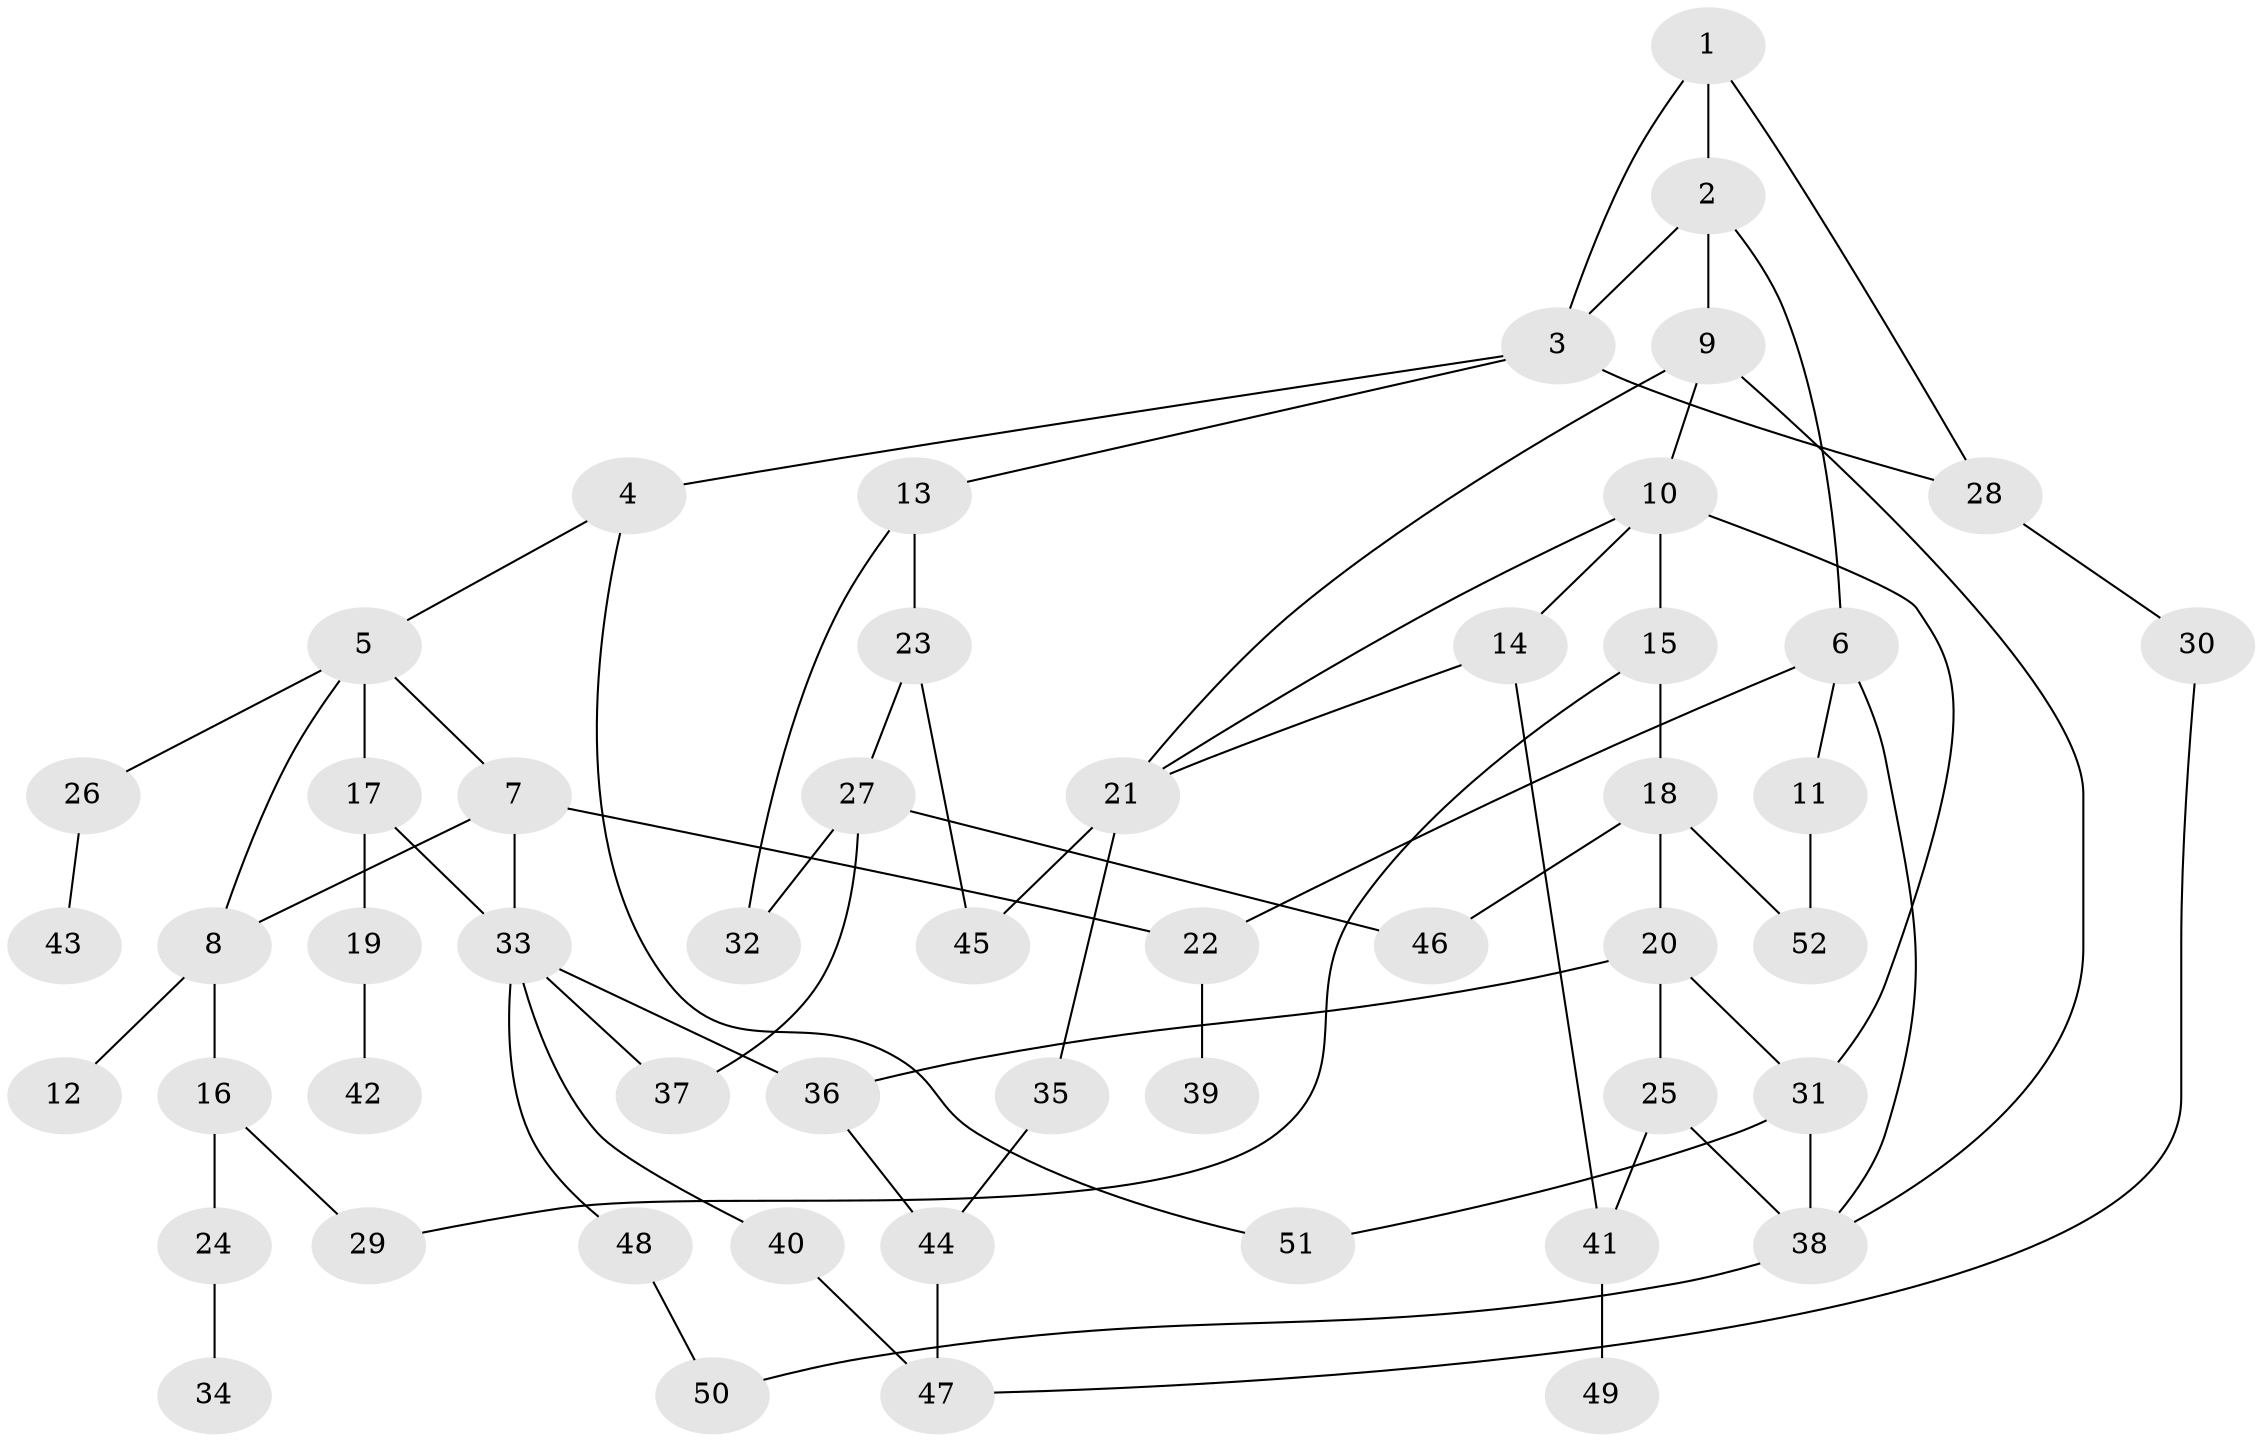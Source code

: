 // coarse degree distribution, {6: 0.1, 8: 0.1, 3: 0.15, 2: 0.3, 5: 0.05, 1: 0.2, 4: 0.1}
// Generated by graph-tools (version 1.1) at 2025/17/03/04/25 18:17:02]
// undirected, 52 vertices, 75 edges
graph export_dot {
graph [start="1"]
  node [color=gray90,style=filled];
  1;
  2;
  3;
  4;
  5;
  6;
  7;
  8;
  9;
  10;
  11;
  12;
  13;
  14;
  15;
  16;
  17;
  18;
  19;
  20;
  21;
  22;
  23;
  24;
  25;
  26;
  27;
  28;
  29;
  30;
  31;
  32;
  33;
  34;
  35;
  36;
  37;
  38;
  39;
  40;
  41;
  42;
  43;
  44;
  45;
  46;
  47;
  48;
  49;
  50;
  51;
  52;
  1 -- 2;
  1 -- 3;
  1 -- 28;
  2 -- 6;
  2 -- 9;
  2 -- 3;
  3 -- 4;
  3 -- 13;
  3 -- 28;
  4 -- 5;
  4 -- 51;
  5 -- 7;
  5 -- 8;
  5 -- 17;
  5 -- 26;
  6 -- 11;
  6 -- 38;
  6 -- 22;
  7 -- 22;
  7 -- 8;
  7 -- 33;
  8 -- 12;
  8 -- 16;
  9 -- 10;
  9 -- 38;
  9 -- 21;
  10 -- 14;
  10 -- 15;
  10 -- 21;
  10 -- 31;
  11 -- 52;
  13 -- 23;
  13 -- 32;
  14 -- 41;
  14 -- 21;
  15 -- 18;
  15 -- 29;
  16 -- 24;
  16 -- 29;
  17 -- 19;
  17 -- 33;
  18 -- 20;
  18 -- 46;
  18 -- 52;
  19 -- 42;
  20 -- 25;
  20 -- 36;
  20 -- 31;
  21 -- 35;
  21 -- 45;
  22 -- 39;
  23 -- 27;
  23 -- 45;
  24 -- 34;
  25 -- 41;
  25 -- 38;
  26 -- 43;
  27 -- 46;
  27 -- 37;
  27 -- 32;
  28 -- 30;
  30 -- 47;
  31 -- 51;
  31 -- 38;
  33 -- 36;
  33 -- 37;
  33 -- 40;
  33 -- 48;
  35 -- 44;
  36 -- 44;
  38 -- 50;
  40 -- 47;
  41 -- 49;
  44 -- 47;
  48 -- 50;
}
